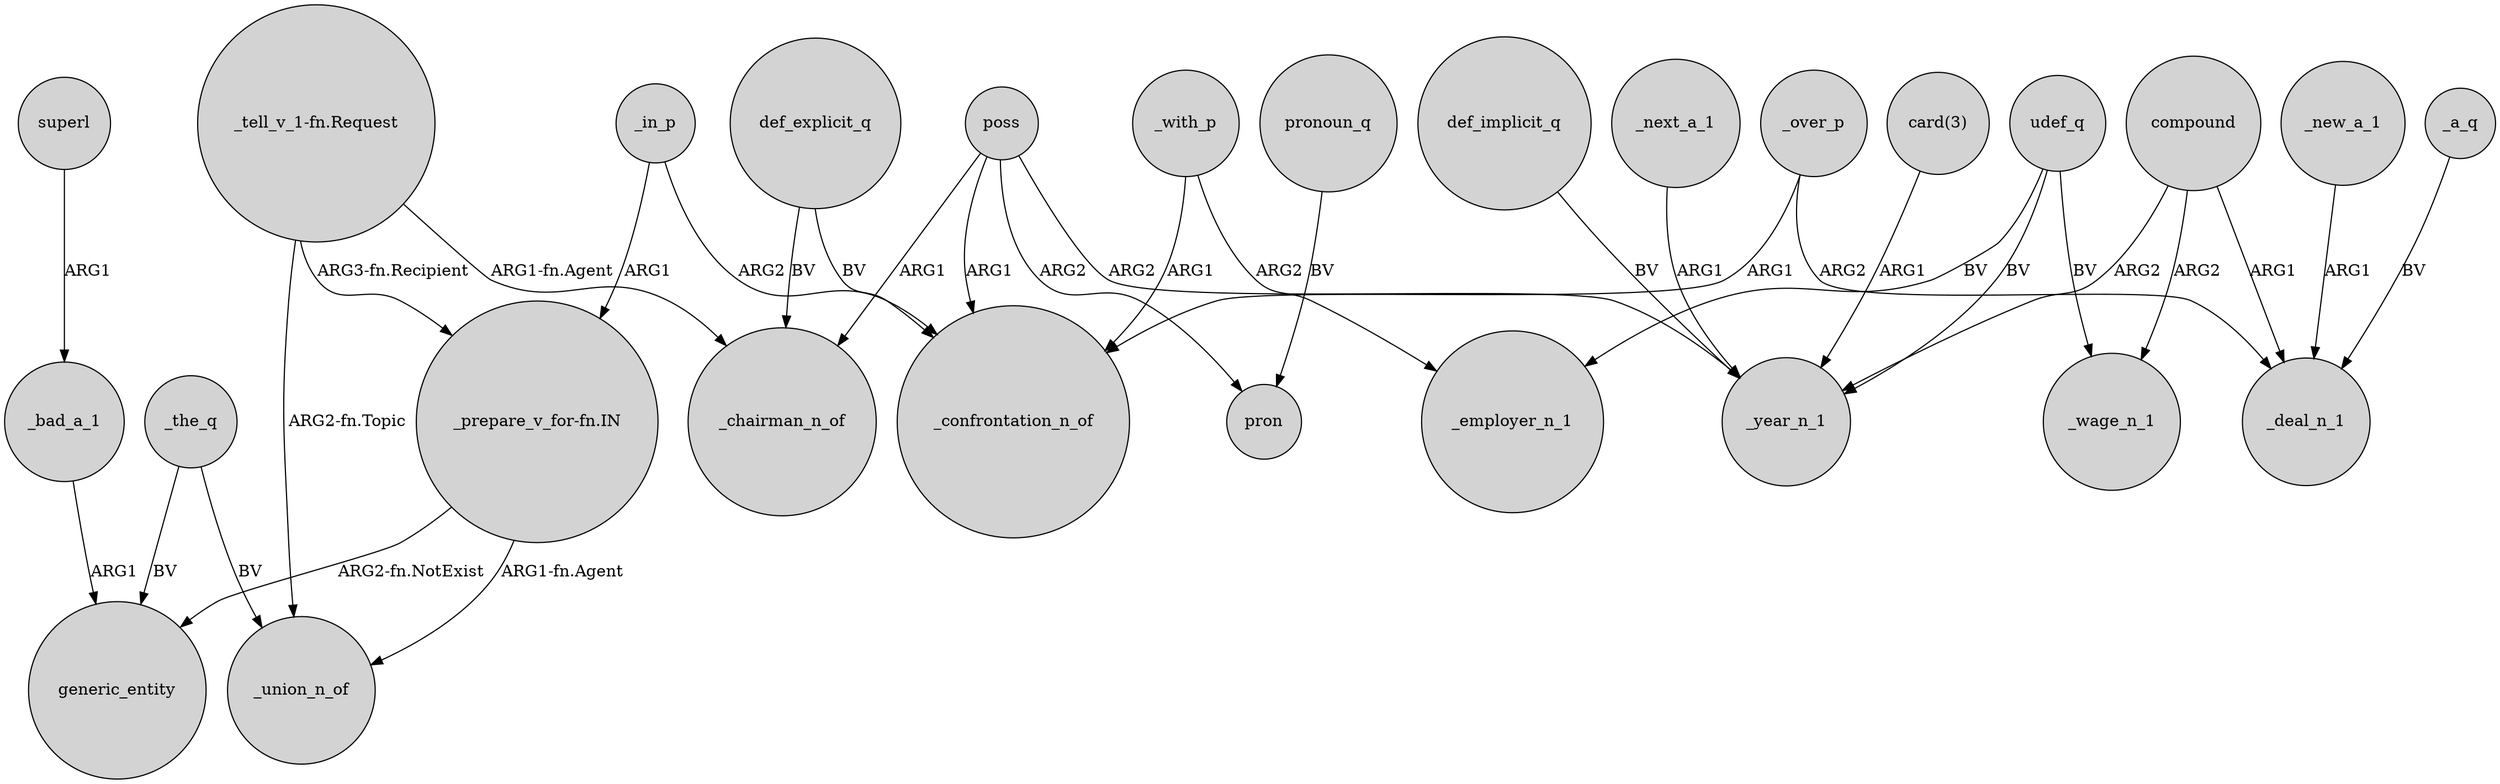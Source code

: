 digraph {
	node [shape=circle style=filled]
	_the_q -> generic_entity [label=BV]
	_bad_a_1 -> generic_entity [label=ARG1]
	_with_p -> _confrontation_n_of [label=ARG1]
	"_tell_v_1-fn.Request" -> _union_n_of [label="ARG2-fn.Topic"]
	poss -> pron [label=ARG2]
	compound -> _deal_n_1 [label=ARG1]
	def_implicit_q -> _year_n_1 [label=BV]
	_new_a_1 -> _deal_n_1 [label=ARG1]
	udef_q -> _wage_n_1 [label=BV]
	"_tell_v_1-fn.Request" -> _chairman_n_of [label="ARG1-fn.Agent"]
	compound -> _wage_n_1 [label=ARG2]
	_a_q -> _deal_n_1 [label=BV]
	_the_q -> _union_n_of [label=BV]
	def_explicit_q -> _confrontation_n_of [label=BV]
	_over_p -> _confrontation_n_of [label=ARG1]
	superl -> _bad_a_1 [label=ARG1]
	pronoun_q -> pron [label=BV]
	poss -> _confrontation_n_of [label=ARG1]
	poss -> _year_n_1 [label=ARG2]
	_next_a_1 -> _year_n_1 [label=ARG1]
	_in_p -> _confrontation_n_of [label=ARG2]
	"card(3)" -> _year_n_1 [label=ARG1]
	"_prepare_v_for-fn.IN" -> _union_n_of [label="ARG1-fn.Agent"]
	compound -> _year_n_1 [label=ARG2]
	udef_q -> _year_n_1 [label=BV]
	udef_q -> _employer_n_1 [label=BV]
	_in_p -> "_prepare_v_for-fn.IN" [label=ARG1]
	"_tell_v_1-fn.Request" -> "_prepare_v_for-fn.IN" [label="ARG3-fn.Recipient"]
	def_explicit_q -> _chairman_n_of [label=BV]
	_with_p -> _employer_n_1 [label=ARG2]
	poss -> _chairman_n_of [label=ARG1]
	_over_p -> _deal_n_1 [label=ARG2]
	"_prepare_v_for-fn.IN" -> generic_entity [label="ARG2-fn.NotExist"]
}

